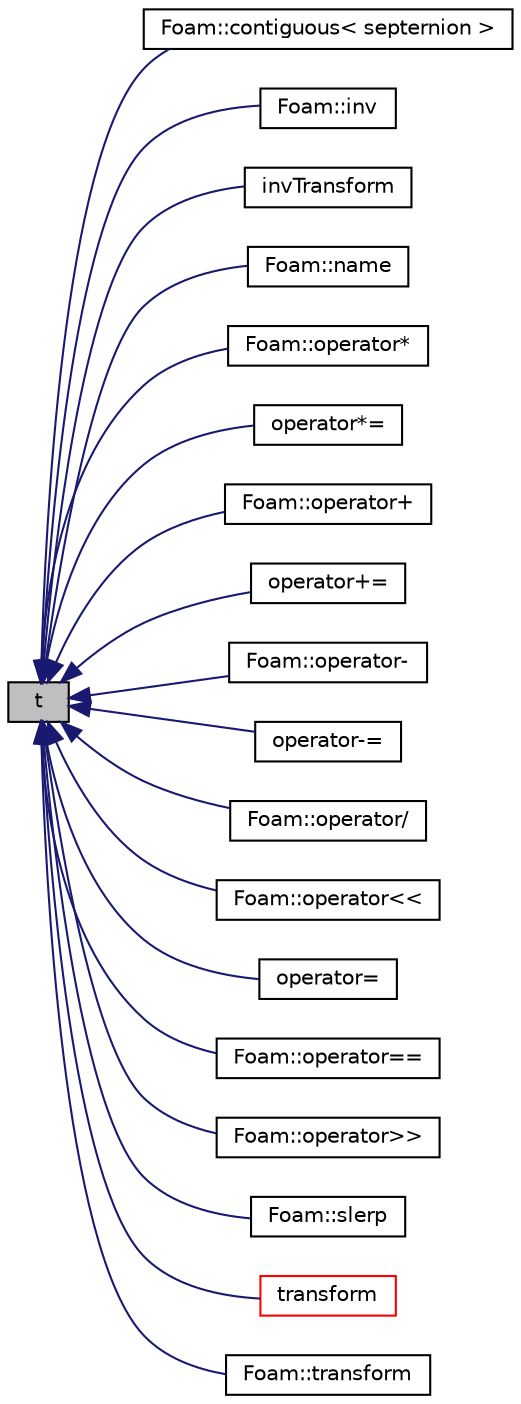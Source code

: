 digraph "t"
{
  bgcolor="transparent";
  edge [fontname="Helvetica",fontsize="10",labelfontname="Helvetica",labelfontsize="10"];
  node [fontname="Helvetica",fontsize="10",shape=record];
  rankdir="LR";
  Node1 [label="t",height=0.2,width=0.4,color="black", fillcolor="grey75", style="filled", fontcolor="black"];
  Node1 -> Node2 [dir="back",color="midnightblue",fontsize="10",style="solid",fontname="Helvetica"];
  Node2 [label="Foam::contiguous\< septernion \>",height=0.2,width=0.4,color="black",URL="$a10733.html#af4b73ee820f019d5f7359f07d1cf2d6b",tooltip="Data associated with septernion type are contiguous. "];
  Node1 -> Node3 [dir="back",color="midnightblue",fontsize="10",style="solid",fontname="Helvetica"];
  Node3 [label="Foam::inv",height=0.2,width=0.4,color="black",URL="$a10733.html#a29454029112b143685743f62e092cd02",tooltip="Return the inverse of the given septernion. "];
  Node1 -> Node4 [dir="back",color="midnightblue",fontsize="10",style="solid",fontname="Helvetica"];
  Node4 [label="invTransform",height=0.2,width=0.4,color="black",URL="$a02275.html#a4b530647c61db4dccacd8949ba0fcbc9",tooltip="Inverse Transform the given vector. "];
  Node1 -> Node5 [dir="back",color="midnightblue",fontsize="10",style="solid",fontname="Helvetica"];
  Node5 [label="Foam::name",height=0.2,width=0.4,color="black",URL="$a10733.html#a135ca7ba0131b24638d4bf871d8e3a25",tooltip="Return a string representation of a septernion. "];
  Node1 -> Node6 [dir="back",color="midnightblue",fontsize="10",style="solid",fontname="Helvetica"];
  Node6 [label="Foam::operator*",height=0.2,width=0.4,color="black",URL="$a10733.html#a8c9064842f4c256da43719fff06fa462"];
  Node1 -> Node7 [dir="back",color="midnightblue",fontsize="10",style="solid",fontname="Helvetica"];
  Node7 [label="operator*=",height=0.2,width=0.4,color="black",URL="$a02275.html#a25df5e11aa286b67883f4025496729ab"];
  Node1 -> Node8 [dir="back",color="midnightblue",fontsize="10",style="solid",fontname="Helvetica"];
  Node8 [label="Foam::operator+",height=0.2,width=0.4,color="black",URL="$a10733.html#a61ed9d36aa02369fb98fe88d53677683"];
  Node1 -> Node9 [dir="back",color="midnightblue",fontsize="10",style="solid",fontname="Helvetica"];
  Node9 [label="operator+=",height=0.2,width=0.4,color="black",URL="$a02275.html#a340eb948ebf6fa1ec4f49ba722ebb813"];
  Node1 -> Node10 [dir="back",color="midnightblue",fontsize="10",style="solid",fontname="Helvetica"];
  Node10 [label="Foam::operator-",height=0.2,width=0.4,color="black",URL="$a10733.html#a9c0208ce98f9ad6f022ce14f9e192d66"];
  Node1 -> Node11 [dir="back",color="midnightblue",fontsize="10",style="solid",fontname="Helvetica"];
  Node11 [label="operator-=",height=0.2,width=0.4,color="black",URL="$a02275.html#a827f878aebde63162abe3ee81422d1e1"];
  Node1 -> Node12 [dir="back",color="midnightblue",fontsize="10",style="solid",fontname="Helvetica"];
  Node12 [label="Foam::operator/",height=0.2,width=0.4,color="black",URL="$a10733.html#a12cddf97e996921f5a96008f88fc3b76"];
  Node1 -> Node13 [dir="back",color="midnightblue",fontsize="10",style="solid",fontname="Helvetica"];
  Node13 [label="Foam::operator\<\<",height=0.2,width=0.4,color="black",URL="$a10733.html#af0f63017791b0eca60a35ff5c58e380d"];
  Node1 -> Node14 [dir="back",color="midnightblue",fontsize="10",style="solid",fontname="Helvetica"];
  Node14 [label="operator=",height=0.2,width=0.4,color="black",URL="$a02275.html#a2830db3ea176f9128a74a64ac05ebb8a"];
  Node1 -> Node15 [dir="back",color="midnightblue",fontsize="10",style="solid",fontname="Helvetica"];
  Node15 [label="Foam::operator==",height=0.2,width=0.4,color="black",URL="$a10733.html#a3ede8d3eaac13eb5d2c2f3622970e87b"];
  Node1 -> Node16 [dir="back",color="midnightblue",fontsize="10",style="solid",fontname="Helvetica"];
  Node16 [label="Foam::operator\>\>",height=0.2,width=0.4,color="black",URL="$a10733.html#a9173f8a84227e1bf9b282ada0231ef39"];
  Node1 -> Node17 [dir="back",color="midnightblue",fontsize="10",style="solid",fontname="Helvetica"];
  Node17 [label="Foam::slerp",height=0.2,width=0.4,color="black",URL="$a10733.html#aff844207a9215bddc006930702973436",tooltip="Spherical linear interpolation of septernions. 0 for qa, 1 for qb. "];
  Node1 -> Node18 [dir="back",color="midnightblue",fontsize="10",style="solid",fontname="Helvetica"];
  Node18 [label="transform",height=0.2,width=0.4,color="red",URL="$a02275.html#aa124adf13fa9af829f0bde68149cf4c3",tooltip="Transform the given vector. "];
  Node1 -> Node19 [dir="back",color="midnightblue",fontsize="10",style="solid",fontname="Helvetica"];
  Node19 [label="Foam::transform",height=0.2,width=0.4,color="black",URL="$a10733.html#acec6371e424477b49e780312678de07f",tooltip="Transform given vectorField with the given septernion. "];
}
